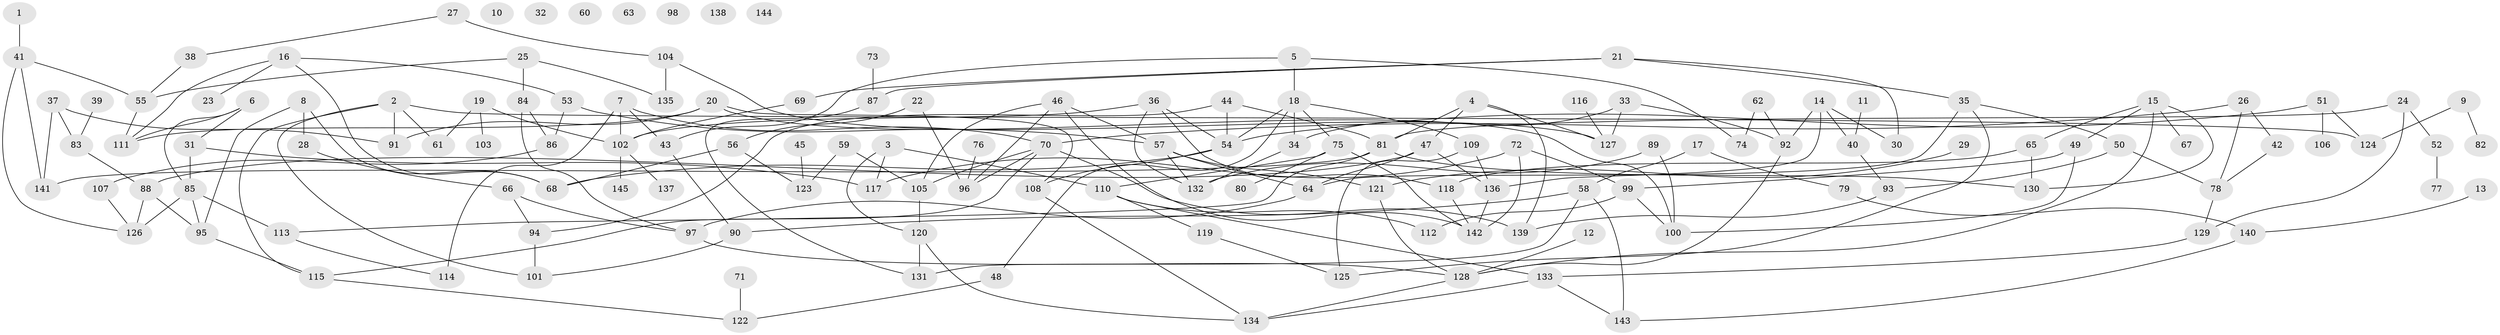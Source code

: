 // coarse degree distribution, {5: 0.125, 7: 0.05555555555555555, 3: 0.19444444444444445, 14: 0.013888888888888888, 12: 0.027777777777777776, 1: 0.1388888888888889, 0: 0.09722222222222222, 2: 0.1388888888888889, 6: 0.027777777777777776, 4: 0.1527777777777778, 10: 0.013888888888888888, 9: 0.013888888888888888}
// Generated by graph-tools (version 1.1) at 2025/16/03/04/25 18:16:46]
// undirected, 145 vertices, 208 edges
graph export_dot {
graph [start="1"]
  node [color=gray90,style=filled];
  1;
  2;
  3;
  4;
  5;
  6;
  7;
  8;
  9;
  10;
  11;
  12;
  13;
  14;
  15;
  16;
  17;
  18;
  19;
  20;
  21;
  22;
  23;
  24;
  25;
  26;
  27;
  28;
  29;
  30;
  31;
  32;
  33;
  34;
  35;
  36;
  37;
  38;
  39;
  40;
  41;
  42;
  43;
  44;
  45;
  46;
  47;
  48;
  49;
  50;
  51;
  52;
  53;
  54;
  55;
  56;
  57;
  58;
  59;
  60;
  61;
  62;
  63;
  64;
  65;
  66;
  67;
  68;
  69;
  70;
  71;
  72;
  73;
  74;
  75;
  76;
  77;
  78;
  79;
  80;
  81;
  82;
  83;
  84;
  85;
  86;
  87;
  88;
  89;
  90;
  91;
  92;
  93;
  94;
  95;
  96;
  97;
  98;
  99;
  100;
  101;
  102;
  103;
  104;
  105;
  106;
  107;
  108;
  109;
  110;
  111;
  112;
  113;
  114;
  115;
  116;
  117;
  118;
  119;
  120;
  121;
  122;
  123;
  124;
  125;
  126;
  127;
  128;
  129;
  130;
  131;
  132;
  133;
  134;
  135;
  136;
  137;
  138;
  139;
  140;
  141;
  142;
  143;
  144;
  145;
  1 -- 41;
  2 -- 61;
  2 -- 91;
  2 -- 101;
  2 -- 115;
  2 -- 124;
  3 -- 110;
  3 -- 117;
  3 -- 120;
  4 -- 47;
  4 -- 81;
  4 -- 127;
  4 -- 139;
  5 -- 18;
  5 -- 43;
  5 -- 74;
  6 -- 31;
  6 -- 85;
  6 -- 111;
  7 -- 43;
  7 -- 70;
  7 -- 102;
  7 -- 114;
  8 -- 28;
  8 -- 68;
  8 -- 95;
  9 -- 82;
  9 -- 124;
  11 -- 40;
  12 -- 128;
  13 -- 140;
  14 -- 30;
  14 -- 40;
  14 -- 92;
  14 -- 136;
  15 -- 49;
  15 -- 65;
  15 -- 67;
  15 -- 128;
  15 -- 130;
  16 -- 23;
  16 -- 53;
  16 -- 68;
  16 -- 111;
  17 -- 58;
  17 -- 79;
  18 -- 34;
  18 -- 48;
  18 -- 54;
  18 -- 75;
  18 -- 109;
  19 -- 61;
  19 -- 102;
  19 -- 103;
  20 -- 91;
  20 -- 100;
  20 -- 108;
  20 -- 111;
  21 -- 30;
  21 -- 35;
  21 -- 69;
  21 -- 87;
  22 -- 56;
  22 -- 96;
  24 -- 52;
  24 -- 81;
  24 -- 129;
  25 -- 55;
  25 -- 84;
  25 -- 135;
  26 -- 42;
  26 -- 70;
  26 -- 78;
  27 -- 38;
  27 -- 104;
  28 -- 66;
  29 -- 121;
  31 -- 85;
  31 -- 117;
  33 -- 34;
  33 -- 92;
  33 -- 127;
  34 -- 132;
  35 -- 50;
  35 -- 64;
  35 -- 125;
  36 -- 54;
  36 -- 102;
  36 -- 118;
  36 -- 132;
  37 -- 83;
  37 -- 91;
  37 -- 141;
  38 -- 55;
  39 -- 83;
  40 -- 93;
  41 -- 55;
  41 -- 126;
  41 -- 141;
  42 -- 78;
  43 -- 90;
  44 -- 54;
  44 -- 81;
  44 -- 94;
  45 -- 123;
  46 -- 57;
  46 -- 96;
  46 -- 105;
  46 -- 142;
  47 -- 64;
  47 -- 88;
  47 -- 136;
  48 -- 122;
  49 -- 99;
  49 -- 100;
  50 -- 78;
  50 -- 93;
  51 -- 54;
  51 -- 106;
  51 -- 124;
  52 -- 77;
  53 -- 57;
  53 -- 86;
  54 -- 68;
  54 -- 108;
  55 -- 111;
  56 -- 68;
  56 -- 123;
  57 -- 64;
  57 -- 121;
  57 -- 132;
  58 -- 90;
  58 -- 131;
  58 -- 143;
  59 -- 105;
  59 -- 123;
  62 -- 74;
  62 -- 92;
  64 -- 97;
  65 -- 118;
  65 -- 130;
  66 -- 94;
  66 -- 97;
  69 -- 102;
  70 -- 96;
  70 -- 105;
  70 -- 115;
  70 -- 139;
  71 -- 122;
  72 -- 99;
  72 -- 117;
  72 -- 142;
  73 -- 87;
  75 -- 80;
  75 -- 110;
  75 -- 142;
  76 -- 96;
  78 -- 129;
  79 -- 140;
  81 -- 113;
  81 -- 130;
  81 -- 141;
  83 -- 88;
  84 -- 86;
  84 -- 97;
  85 -- 95;
  85 -- 113;
  85 -- 126;
  86 -- 107;
  87 -- 131;
  88 -- 95;
  88 -- 126;
  89 -- 100;
  89 -- 132;
  90 -- 101;
  92 -- 128;
  93 -- 139;
  94 -- 101;
  95 -- 115;
  97 -- 128;
  99 -- 100;
  99 -- 112;
  102 -- 137;
  102 -- 145;
  104 -- 127;
  104 -- 135;
  105 -- 120;
  107 -- 126;
  108 -- 134;
  109 -- 125;
  109 -- 136;
  110 -- 112;
  110 -- 119;
  110 -- 133;
  113 -- 114;
  115 -- 122;
  116 -- 127;
  118 -- 142;
  119 -- 125;
  120 -- 131;
  120 -- 134;
  121 -- 128;
  128 -- 134;
  129 -- 133;
  133 -- 134;
  133 -- 143;
  136 -- 142;
  140 -- 143;
}
